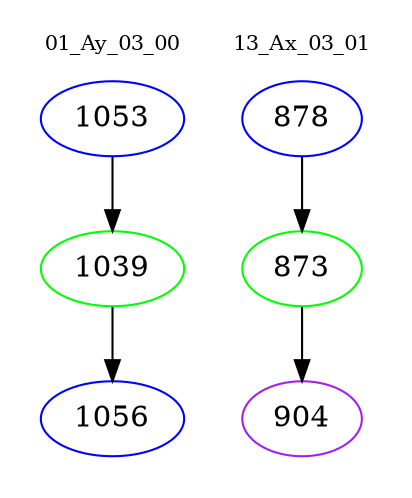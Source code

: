 digraph{
subgraph cluster_0 {
color = white
label = "01_Ay_03_00";
fontsize=10;
T0_1053 [label="1053", color="blue"]
T0_1053 -> T0_1039 [color="black"]
T0_1039 [label="1039", color="green"]
T0_1039 -> T0_1056 [color="black"]
T0_1056 [label="1056", color="blue"]
}
subgraph cluster_1 {
color = white
label = "13_Ax_03_01";
fontsize=10;
T1_878 [label="878", color="blue"]
T1_878 -> T1_873 [color="black"]
T1_873 [label="873", color="green"]
T1_873 -> T1_904 [color="black"]
T1_904 [label="904", color="purple"]
}
}
